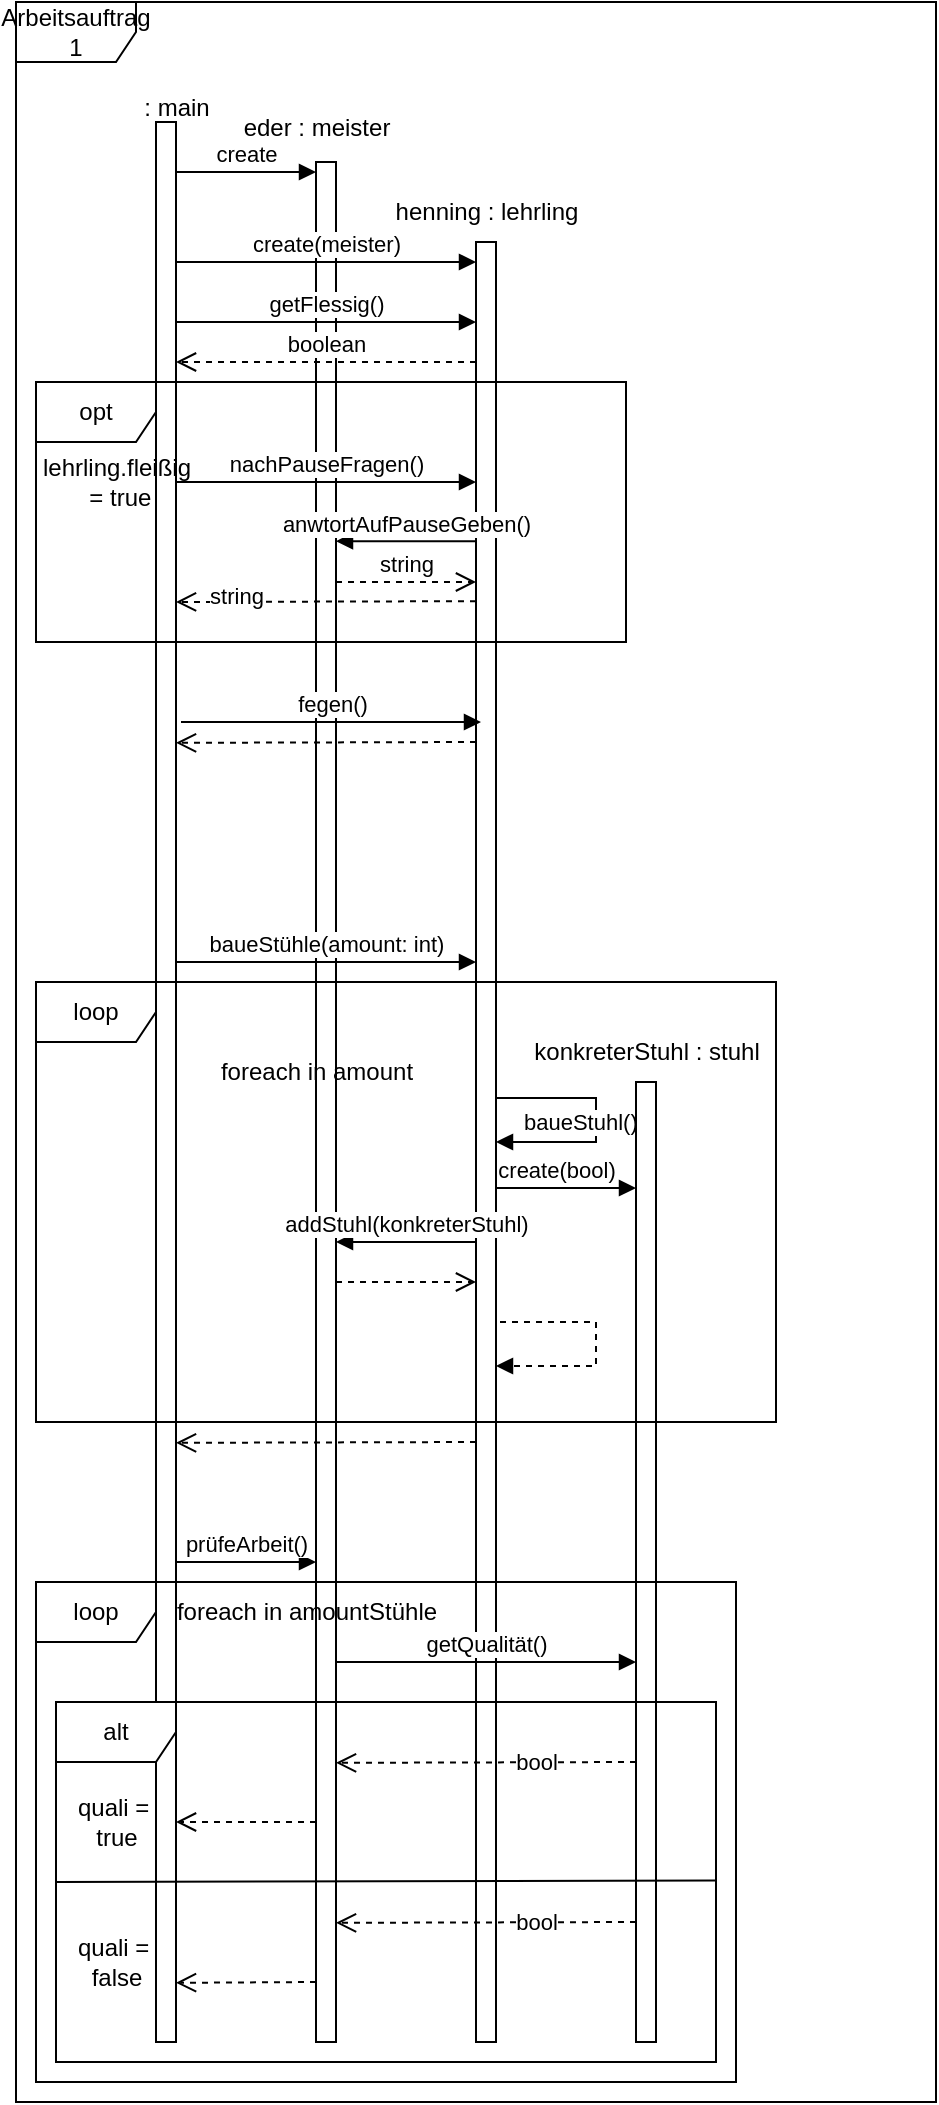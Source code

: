 <mxfile version="26.0.9">
  <diagram name="Page-1" id="2YBvvXClWsGukQMizWep">
    <mxGraphModel dx="2465" dy="968" grid="1" gridSize="10" guides="1" tooltips="1" connect="1" arrows="1" fold="1" page="1" pageScale="1" pageWidth="850" pageHeight="1100" math="0" shadow="0">
      <root>
        <mxCell id="0" />
        <mxCell id="1" parent="0" />
        <mxCell id="FXTe1j75_4-qKgxSydeI-1" value="Arbeitsauftrag 1" style="shape=umlFrame;whiteSpace=wrap;html=1;pointerEvents=0;width=60;height=30;" parent="1" vertex="1">
          <mxGeometry x="-820" y="10" width="460" height="1050" as="geometry" />
        </mxCell>
        <mxCell id="FXTe1j75_4-qKgxSydeI-3" value="" style="html=1;points=[[0,0,0,0,5],[0,1,0,0,-5],[1,0,0,0,5],[1,1,0,0,-5]];perimeter=orthogonalPerimeter;outlineConnect=0;targetShapes=umlLifeline;portConstraint=eastwest;newEdgeStyle={&quot;curved&quot;:0,&quot;rounded&quot;:0};" parent="1" vertex="1">
          <mxGeometry x="-750" y="70" width="10" height="960" as="geometry" />
        </mxCell>
        <mxCell id="FXTe1j75_4-qKgxSydeI-4" value=": main" style="text;html=1;align=center;verticalAlign=middle;resizable=0;points=[];autosize=1;strokeColor=none;fillColor=none;" parent="1" vertex="1">
          <mxGeometry x="-770" y="48" width="60" height="30" as="geometry" />
        </mxCell>
        <mxCell id="FXTe1j75_4-qKgxSydeI-6" value="" style="html=1;points=[[0,0,0,0,5],[0,1,0,0,-5],[1,0,0,0,5],[1,1,0,0,-5]];perimeter=orthogonalPerimeter;outlineConnect=0;targetShapes=umlLifeline;portConstraint=eastwest;newEdgeStyle={&quot;curved&quot;:0,&quot;rounded&quot;:0};" parent="1" vertex="1">
          <mxGeometry x="-670" y="90" width="10" height="940" as="geometry" />
        </mxCell>
        <mxCell id="FXTe1j75_4-qKgxSydeI-7" value="create" style="html=1;verticalAlign=bottom;endArrow=block;curved=0;rounded=0;entryX=0;entryY=0;entryDx=0;entryDy=5;" parent="1" target="FXTe1j75_4-qKgxSydeI-6" edge="1">
          <mxGeometry relative="1" as="geometry">
            <mxPoint x="-740" y="95" as="sourcePoint" />
          </mxGeometry>
        </mxCell>
        <mxCell id="FXTe1j75_4-qKgxSydeI-9" value="create(meister)" style="html=1;verticalAlign=bottom;endArrow=block;curved=0;rounded=0;" parent="1" target="FXTe1j75_4-qKgxSydeI-10" edge="1">
          <mxGeometry relative="1" as="geometry">
            <mxPoint x="-740" y="140" as="sourcePoint" />
            <mxPoint x="-670" y="140" as="targetPoint" />
          </mxGeometry>
        </mxCell>
        <mxCell id="FXTe1j75_4-qKgxSydeI-10" value="" style="html=1;points=[[0,0,0,0,5],[0,1,0,0,-5],[1,0,0,0,5],[1,1,0,0,-5]];perimeter=orthogonalPerimeter;outlineConnect=0;targetShapes=umlLifeline;portConstraint=eastwest;newEdgeStyle={&quot;curved&quot;:0,&quot;rounded&quot;:0};" parent="1" vertex="1">
          <mxGeometry x="-590" y="130" width="10" height="900" as="geometry" />
        </mxCell>
        <mxCell id="FXTe1j75_4-qKgxSydeI-11" value="eder : meister" style="text;html=1;align=center;verticalAlign=middle;resizable=0;points=[];autosize=1;strokeColor=none;fillColor=none;" parent="1" vertex="1">
          <mxGeometry x="-720" y="58" width="100" height="30" as="geometry" />
        </mxCell>
        <mxCell id="FXTe1j75_4-qKgxSydeI-12" value="henning : lehrling" style="text;html=1;align=center;verticalAlign=middle;resizable=0;points=[];autosize=1;strokeColor=none;fillColor=none;" parent="1" vertex="1">
          <mxGeometry x="-640" y="100" width="110" height="30" as="geometry" />
        </mxCell>
        <mxCell id="FXTe1j75_4-qKgxSydeI-17" value="nachPauseFragen()" style="html=1;verticalAlign=bottom;endArrow=block;curved=0;rounded=0;" parent="1" edge="1">
          <mxGeometry relative="1" as="geometry">
            <mxPoint x="-740" y="250" as="sourcePoint" />
            <mxPoint x="-590" y="250" as="targetPoint" />
          </mxGeometry>
        </mxCell>
        <mxCell id="FXTe1j75_4-qKgxSydeI-20" value="getFlessig()" style="html=1;verticalAlign=bottom;endArrow=block;curved=0;rounded=0;" parent="1" edge="1">
          <mxGeometry relative="1" as="geometry">
            <mxPoint x="-740" y="170" as="sourcePoint" />
            <mxPoint x="-590" y="170" as="targetPoint" />
          </mxGeometry>
        </mxCell>
        <mxCell id="FXTe1j75_4-qKgxSydeI-21" value="boolean" style="html=1;verticalAlign=bottom;endArrow=open;dashed=1;endSize=8;curved=0;rounded=0;exitX=0;exitY=1;exitDx=0;exitDy=-5;" parent="1" edge="1">
          <mxGeometry relative="1" as="geometry">
            <mxPoint x="-740" y="190.0" as="targetPoint" />
            <mxPoint x="-590" y="190" as="sourcePoint" />
          </mxGeometry>
        </mxCell>
        <mxCell id="FXTe1j75_4-qKgxSydeI-22" value="anwtortAufPauseGeben()" style="html=1;verticalAlign=bottom;endArrow=block;curved=0;rounded=0;" parent="1" edge="1">
          <mxGeometry relative="1" as="geometry">
            <mxPoint x="-590" y="279.58" as="sourcePoint" />
            <mxPoint x="-660" y="279.58" as="targetPoint" />
          </mxGeometry>
        </mxCell>
        <mxCell id="FXTe1j75_4-qKgxSydeI-24" value="string" style="html=1;verticalAlign=bottom;endArrow=open;dashed=1;endSize=8;curved=0;rounded=0;" parent="1" edge="1">
          <mxGeometry relative="1" as="geometry">
            <mxPoint x="-590" y="300" as="targetPoint" />
            <mxPoint x="-660" y="300.0" as="sourcePoint" />
          </mxGeometry>
        </mxCell>
        <mxCell id="FXTe1j75_4-qKgxSydeI-25" value="" style="html=1;verticalAlign=bottom;endArrow=open;dashed=1;endSize=8;curved=0;rounded=0;exitX=0;exitY=1;exitDx=0;exitDy=-5;" parent="1" edge="1">
          <mxGeometry relative="1" as="geometry">
            <mxPoint x="-740" y="310" as="targetPoint" />
            <mxPoint x="-590" y="309.58" as="sourcePoint" />
          </mxGeometry>
        </mxCell>
        <mxCell id="FXTe1j75_4-qKgxSydeI-60" value="string" style="edgeLabel;html=1;align=center;verticalAlign=middle;resizable=0;points=[];" parent="FXTe1j75_4-qKgxSydeI-25" vertex="1" connectable="0">
          <mxGeometry x="0.598" y="-3" relative="1" as="geometry">
            <mxPoint as="offset" />
          </mxGeometry>
        </mxCell>
        <mxCell id="FXTe1j75_4-qKgxSydeI-27" value="fegen()" style="html=1;verticalAlign=bottom;endArrow=block;curved=0;rounded=0;" parent="1" edge="1">
          <mxGeometry relative="1" as="geometry">
            <mxPoint x="-737.5" y="370" as="sourcePoint" />
            <mxPoint x="-587.5" y="370" as="targetPoint" />
          </mxGeometry>
        </mxCell>
        <mxCell id="FXTe1j75_4-qKgxSydeI-28" value="" style="html=1;verticalAlign=bottom;endArrow=open;dashed=1;endSize=8;curved=0;rounded=0;exitX=0;exitY=1;exitDx=0;exitDy=-5;" parent="1" edge="1">
          <mxGeometry relative="1" as="geometry">
            <mxPoint x="-740" y="380.42" as="targetPoint" />
            <mxPoint x="-590" y="380" as="sourcePoint" />
          </mxGeometry>
        </mxCell>
        <mxCell id="FXTe1j75_4-qKgxSydeI-29" value="baueStühle(amount: int)" style="html=1;verticalAlign=bottom;endArrow=block;curved=0;rounded=0;" parent="1" edge="1">
          <mxGeometry relative="1" as="geometry">
            <mxPoint x="-740" y="490" as="sourcePoint" />
            <mxPoint x="-590" y="490" as="targetPoint" />
          </mxGeometry>
        </mxCell>
        <mxCell id="FXTe1j75_4-qKgxSydeI-31" value="baueStuhl()" style="html=1;align=left;spacingLeft=2;endArrow=block;rounded=0;edgeStyle=orthogonalEdgeStyle;curved=0;rounded=0;" parent="1" edge="1">
          <mxGeometry x="0.849" y="-10" relative="1" as="geometry">
            <mxPoint x="-580" y="548" as="sourcePoint" />
            <Array as="points">
              <mxPoint x="-580" y="558" />
              <mxPoint x="-530" y="558" />
              <mxPoint x="-530" y="580" />
            </Array>
            <mxPoint x="-580" y="580" as="targetPoint" />
            <mxPoint as="offset" />
          </mxGeometry>
        </mxCell>
        <mxCell id="FXTe1j75_4-qKgxSydeI-32" value="" style="html=1;points=[[0,0,0,0,5],[0,1,0,0,-5],[1,0,0,0,5],[1,1,0,0,-5]];perimeter=orthogonalPerimeter;outlineConnect=0;targetShapes=umlLifeline;portConstraint=eastwest;newEdgeStyle={&quot;curved&quot;:0,&quot;rounded&quot;:0};" parent="1" vertex="1">
          <mxGeometry x="-510" y="550" width="10" height="480" as="geometry" />
        </mxCell>
        <mxCell id="FXTe1j75_4-qKgxSydeI-33" value="create(bool)" style="html=1;verticalAlign=bottom;endArrow=block;curved=0;rounded=0;" parent="1" edge="1">
          <mxGeometry x="-0.143" relative="1" as="geometry">
            <mxPoint x="-580" y="603" as="sourcePoint" />
            <mxPoint x="-510" y="603" as="targetPoint" />
            <mxPoint as="offset" />
          </mxGeometry>
        </mxCell>
        <mxCell id="FXTe1j75_4-qKgxSydeI-35" value="loop" style="shape=umlFrame;whiteSpace=wrap;html=1;pointerEvents=0;" parent="1" vertex="1">
          <mxGeometry x="-810" y="500" width="370" height="220" as="geometry" />
        </mxCell>
        <mxCell id="FXTe1j75_4-qKgxSydeI-37" value="foreach in amount" style="text;html=1;align=center;verticalAlign=middle;resizable=0;points=[];autosize=1;strokeColor=none;fillColor=none;" parent="1" vertex="1">
          <mxGeometry x="-730" y="530" width="120" height="30" as="geometry" />
        </mxCell>
        <mxCell id="FXTe1j75_4-qKgxSydeI-38" value="konkreterStuhl : stuhl" style="text;html=1;align=center;verticalAlign=middle;resizable=0;points=[];autosize=1;strokeColor=none;fillColor=none;" parent="1" vertex="1">
          <mxGeometry x="-575" y="520" width="140" height="30" as="geometry" />
        </mxCell>
        <mxCell id="FXTe1j75_4-qKgxSydeI-43" value="addStuhl(konkreterStuhl)" style="html=1;verticalAlign=bottom;endArrow=block;curved=0;rounded=0;entryX=1;entryY=0;entryDx=0;entryDy=5;" parent="1" edge="1">
          <mxGeometry relative="1" as="geometry">
            <mxPoint x="-590" y="630" as="sourcePoint" />
            <mxPoint x="-660" y="630" as="targetPoint" />
          </mxGeometry>
        </mxCell>
        <mxCell id="FXTe1j75_4-qKgxSydeI-44" value="" style="html=1;verticalAlign=bottom;endArrow=open;dashed=1;endSize=8;curved=0;rounded=0;exitX=1;exitY=1;exitDx=0;exitDy=-5;" parent="1" edge="1">
          <mxGeometry relative="1" as="geometry">
            <mxPoint x="-590" y="650" as="targetPoint" />
            <mxPoint x="-660" y="650" as="sourcePoint" />
          </mxGeometry>
        </mxCell>
        <mxCell id="FXTe1j75_4-qKgxSydeI-45" value="prüfeArbeit()" style="html=1;verticalAlign=bottom;endArrow=block;curved=0;rounded=0;" parent="1" edge="1">
          <mxGeometry relative="1" as="geometry">
            <mxPoint x="-740" y="790" as="sourcePoint" />
            <mxPoint x="-670" y="790" as="targetPoint" />
          </mxGeometry>
        </mxCell>
        <mxCell id="FXTe1j75_4-qKgxSydeI-47" value="loop" style="shape=umlFrame;whiteSpace=wrap;html=1;pointerEvents=0;" parent="1" vertex="1">
          <mxGeometry x="-810" y="800" width="350" height="250" as="geometry" />
        </mxCell>
        <mxCell id="FXTe1j75_4-qKgxSydeI-48" value="foreach in amountStühle" style="text;html=1;align=center;verticalAlign=middle;resizable=0;points=[];autosize=1;strokeColor=none;fillColor=none;" parent="1" vertex="1">
          <mxGeometry x="-750" y="800" width="150" height="30" as="geometry" />
        </mxCell>
        <mxCell id="FXTe1j75_4-qKgxSydeI-49" value="" style="html=1;verticalAlign=bottom;endArrow=open;dashed=1;endSize=8;curved=0;rounded=0;exitX=0;exitY=1;exitDx=0;exitDy=-5;" parent="1" edge="1">
          <mxGeometry relative="1" as="geometry">
            <mxPoint x="-740" y="730.42" as="targetPoint" />
            <mxPoint x="-590" y="730" as="sourcePoint" />
          </mxGeometry>
        </mxCell>
        <mxCell id="FXTe1j75_4-qKgxSydeI-53" value="getQualität()" style="html=1;verticalAlign=bottom;endArrow=block;curved=0;rounded=0;" parent="1" edge="1">
          <mxGeometry relative="1" as="geometry">
            <mxPoint x="-660" y="840" as="sourcePoint" />
            <mxPoint x="-510" y="840" as="targetPoint" />
          </mxGeometry>
        </mxCell>
        <mxCell id="FXTe1j75_4-qKgxSydeI-55" value="" style="html=1;verticalAlign=bottom;endArrow=open;dashed=1;endSize=8;curved=0;rounded=0;exitX=0;exitY=1;exitDx=0;exitDy=-5;" parent="1" edge="1">
          <mxGeometry relative="1" as="geometry">
            <mxPoint x="-660" y="890.42" as="targetPoint" />
            <mxPoint x="-510" y="890" as="sourcePoint" />
          </mxGeometry>
        </mxCell>
        <mxCell id="FXTe1j75_4-qKgxSydeI-70" value="bool" style="edgeLabel;html=1;align=center;verticalAlign=middle;resizable=0;points=[];" parent="FXTe1j75_4-qKgxSydeI-55" vertex="1" connectable="0">
          <mxGeometry x="-0.213" relative="1" as="geometry">
            <mxPoint x="9" as="offset" />
          </mxGeometry>
        </mxCell>
        <mxCell id="FXTe1j75_4-qKgxSydeI-58" value="opt" style="shape=umlFrame;whiteSpace=wrap;html=1;pointerEvents=0;" parent="1" vertex="1">
          <mxGeometry x="-810" y="200" width="295" height="130" as="geometry" />
        </mxCell>
        <mxCell id="FXTe1j75_4-qKgxSydeI-59" value="lehrling.fleißig&lt;div&gt;&amp;nbsp;= true&lt;/div&gt;" style="text;html=1;align=center;verticalAlign=middle;resizable=0;points=[];autosize=1;strokeColor=none;fillColor=none;" parent="1" vertex="1">
          <mxGeometry x="-820" y="230" width="100" height="40" as="geometry" />
        </mxCell>
        <mxCell id="FXTe1j75_4-qKgxSydeI-61" value="" style="html=1;align=left;spacingLeft=2;endArrow=block;rounded=0;edgeStyle=orthogonalEdgeStyle;curved=0;rounded=0;dashed=1;" parent="1" edge="1">
          <mxGeometry x="0.849" y="-10" relative="1" as="geometry">
            <mxPoint x="-580" y="660" as="sourcePoint" />
            <Array as="points">
              <mxPoint x="-580" y="670" />
              <mxPoint x="-530" y="670" />
              <mxPoint x="-530" y="692" />
            </Array>
            <mxPoint x="-580" y="692" as="targetPoint" />
            <mxPoint as="offset" />
          </mxGeometry>
        </mxCell>
        <mxCell id="FXTe1j75_4-qKgxSydeI-65" value="alt" style="shape=umlFrame;whiteSpace=wrap;html=1;pointerEvents=0;" parent="1" vertex="1">
          <mxGeometry x="-800" y="860" width="330" height="180" as="geometry" />
        </mxCell>
        <mxCell id="FXTe1j75_4-qKgxSydeI-69" value="" style="endArrow=none;html=1;rounded=0;exitX=0;exitY=0.5;exitDx=0;exitDy=0;exitPerimeter=0;entryX=0.999;entryY=0.496;entryDx=0;entryDy=0;entryPerimeter=0;" parent="1" source="FXTe1j75_4-qKgxSydeI-65" target="FXTe1j75_4-qKgxSydeI-65" edge="1">
          <mxGeometry width="50" height="50" relative="1" as="geometry">
            <mxPoint x="-590" y="910" as="sourcePoint" />
            <mxPoint x="-540" y="860" as="targetPoint" />
          </mxGeometry>
        </mxCell>
        <mxCell id="FXTe1j75_4-qKgxSydeI-71" value="quali =&amp;nbsp;&lt;div&gt;true&lt;/div&gt;" style="text;html=1;align=center;verticalAlign=middle;resizable=0;points=[];autosize=1;strokeColor=none;fillColor=none;" parent="1" vertex="1">
          <mxGeometry x="-800" y="900" width="60" height="40" as="geometry" />
        </mxCell>
        <mxCell id="FXTe1j75_4-qKgxSydeI-72" value="quali =&amp;nbsp;&lt;div&gt;false&lt;/div&gt;" style="text;html=1;align=center;verticalAlign=middle;resizable=0;points=[];autosize=1;strokeColor=none;fillColor=none;" parent="1" vertex="1">
          <mxGeometry x="-800" y="970" width="60" height="40" as="geometry" />
        </mxCell>
        <mxCell id="FXTe1j75_4-qKgxSydeI-73" value="" style="html=1;verticalAlign=bottom;endArrow=open;dashed=1;endSize=8;curved=0;rounded=0;exitX=0;exitY=1;exitDx=0;exitDy=-5;" parent="1" edge="1">
          <mxGeometry relative="1" as="geometry">
            <mxPoint x="-660" y="970.42" as="targetPoint" />
            <mxPoint x="-510" y="970" as="sourcePoint" />
          </mxGeometry>
        </mxCell>
        <mxCell id="FXTe1j75_4-qKgxSydeI-74" value="bool" style="edgeLabel;html=1;align=center;verticalAlign=middle;resizable=0;points=[];" parent="FXTe1j75_4-qKgxSydeI-73" vertex="1" connectable="0">
          <mxGeometry x="-0.213" relative="1" as="geometry">
            <mxPoint x="9" as="offset" />
          </mxGeometry>
        </mxCell>
        <mxCell id="FXTe1j75_4-qKgxSydeI-75" value="" style="html=1;verticalAlign=bottom;endArrow=open;dashed=1;endSize=8;curved=0;rounded=0;" parent="1" edge="1">
          <mxGeometry relative="1" as="geometry">
            <mxPoint x="-740" y="920.0" as="targetPoint" />
            <mxPoint x="-670" y="920" as="sourcePoint" />
          </mxGeometry>
        </mxCell>
        <mxCell id="FXTe1j75_4-qKgxSydeI-77" value="" style="html=1;verticalAlign=bottom;endArrow=open;dashed=1;endSize=8;curved=0;rounded=0;" parent="1" edge="1">
          <mxGeometry relative="1" as="geometry">
            <mxPoint x="-740" y="1000.42" as="targetPoint" />
            <mxPoint x="-670" y="1000" as="sourcePoint" />
          </mxGeometry>
        </mxCell>
      </root>
    </mxGraphModel>
  </diagram>
</mxfile>
